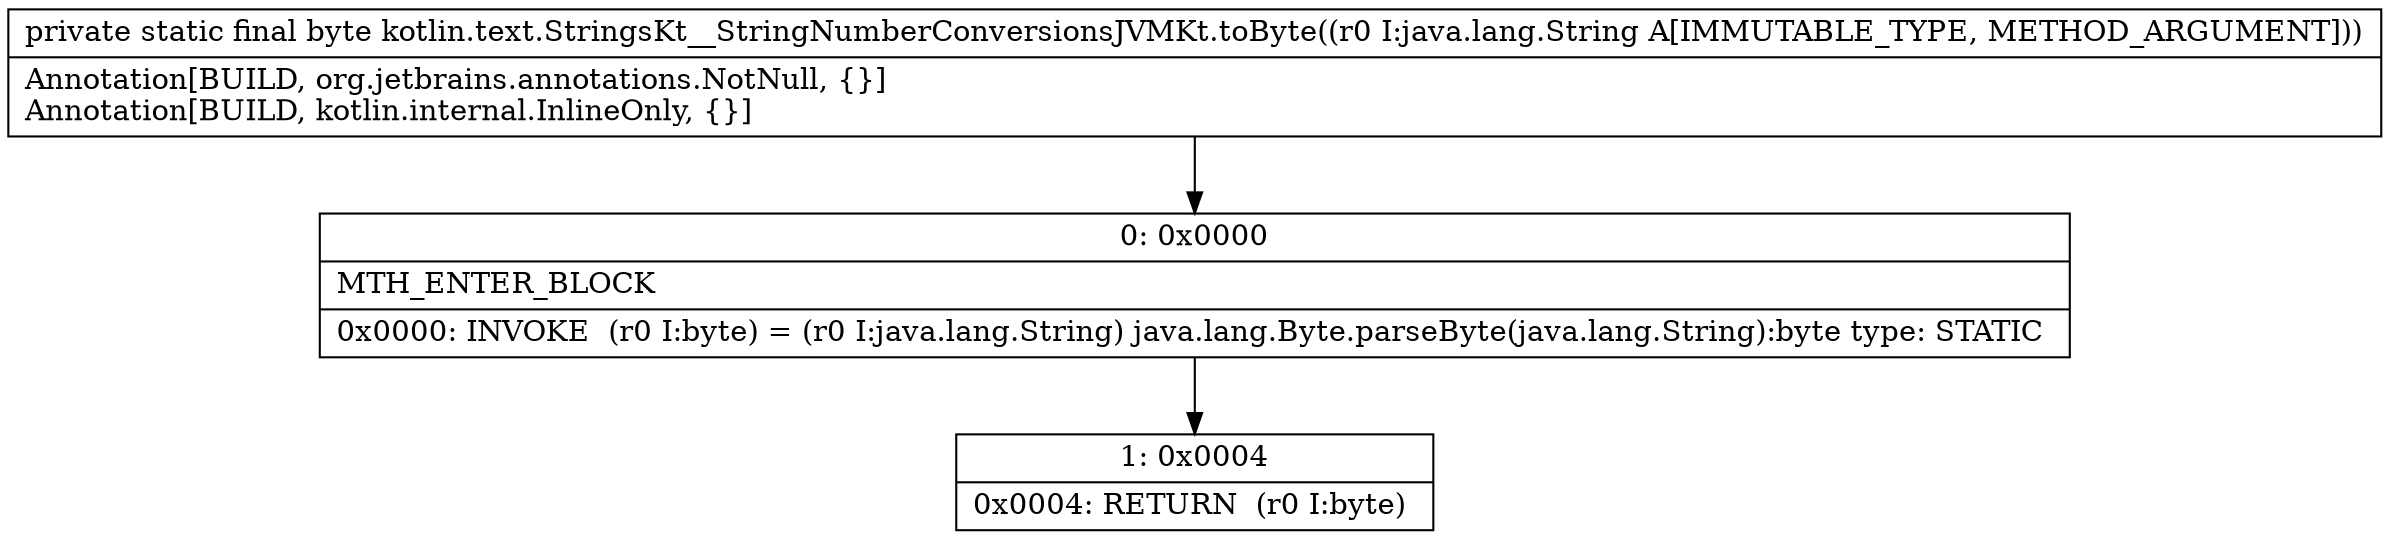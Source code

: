 digraph "CFG forkotlin.text.StringsKt__StringNumberConversionsJVMKt.toByte(Ljava\/lang\/String;)B" {
Node_0 [shape=record,label="{0\:\ 0x0000|MTH_ENTER_BLOCK\l|0x0000: INVOKE  (r0 I:byte) = (r0 I:java.lang.String) java.lang.Byte.parseByte(java.lang.String):byte type: STATIC \l}"];
Node_1 [shape=record,label="{1\:\ 0x0004|0x0004: RETURN  (r0 I:byte) \l}"];
MethodNode[shape=record,label="{private static final byte kotlin.text.StringsKt__StringNumberConversionsJVMKt.toByte((r0 I:java.lang.String A[IMMUTABLE_TYPE, METHOD_ARGUMENT]))  | Annotation[BUILD, org.jetbrains.annotations.NotNull, \{\}]\lAnnotation[BUILD, kotlin.internal.InlineOnly, \{\}]\l}"];
MethodNode -> Node_0;
Node_0 -> Node_1;
}

